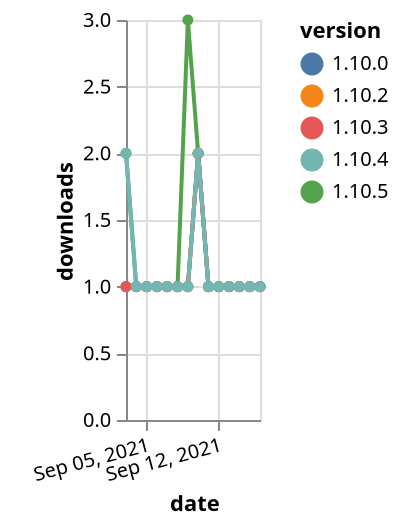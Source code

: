{"$schema": "https://vega.github.io/schema/vega-lite/v5.json", "description": "A simple bar chart with embedded data.", "data": {"values": [{"date": "2021-09-03", "total": 140, "delta": 1, "version": "1.10.2"}, {"date": "2021-09-04", "total": 141, "delta": 1, "version": "1.10.2"}, {"date": "2021-09-05", "total": 142, "delta": 1, "version": "1.10.2"}, {"date": "2021-09-06", "total": 143, "delta": 1, "version": "1.10.2"}, {"date": "2021-09-07", "total": 144, "delta": 1, "version": "1.10.2"}, {"date": "2021-09-08", "total": 145, "delta": 1, "version": "1.10.2"}, {"date": "2021-09-09", "total": 146, "delta": 1, "version": "1.10.2"}, {"date": "2021-09-10", "total": 148, "delta": 2, "version": "1.10.2"}, {"date": "2021-09-11", "total": 149, "delta": 1, "version": "1.10.2"}, {"date": "2021-09-12", "total": 150, "delta": 1, "version": "1.10.2"}, {"date": "2021-09-13", "total": 151, "delta": 1, "version": "1.10.2"}, {"date": "2021-09-14", "total": 152, "delta": 1, "version": "1.10.2"}, {"date": "2021-09-15", "total": 153, "delta": 1, "version": "1.10.2"}, {"date": "2021-09-16", "total": 154, "delta": 1, "version": "1.10.2"}, {"date": "2021-09-03", "total": 73, "delta": 2, "version": "1.10.5"}, {"date": "2021-09-04", "total": 74, "delta": 1, "version": "1.10.5"}, {"date": "2021-09-05", "total": 75, "delta": 1, "version": "1.10.5"}, {"date": "2021-09-06", "total": 76, "delta": 1, "version": "1.10.5"}, {"date": "2021-09-07", "total": 77, "delta": 1, "version": "1.10.5"}, {"date": "2021-09-08", "total": 78, "delta": 1, "version": "1.10.5"}, {"date": "2021-09-09", "total": 81, "delta": 3, "version": "1.10.5"}, {"date": "2021-09-10", "total": 83, "delta": 2, "version": "1.10.5"}, {"date": "2021-09-11", "total": 84, "delta": 1, "version": "1.10.5"}, {"date": "2021-09-12", "total": 85, "delta": 1, "version": "1.10.5"}, {"date": "2021-09-13", "total": 86, "delta": 1, "version": "1.10.5"}, {"date": "2021-09-14", "total": 87, "delta": 1, "version": "1.10.5"}, {"date": "2021-09-15", "total": 88, "delta": 1, "version": "1.10.5"}, {"date": "2021-09-16", "total": 89, "delta": 1, "version": "1.10.5"}, {"date": "2021-09-03", "total": 146, "delta": 1, "version": "1.10.0"}, {"date": "2021-09-04", "total": 147, "delta": 1, "version": "1.10.0"}, {"date": "2021-09-05", "total": 148, "delta": 1, "version": "1.10.0"}, {"date": "2021-09-06", "total": 149, "delta": 1, "version": "1.10.0"}, {"date": "2021-09-07", "total": 150, "delta": 1, "version": "1.10.0"}, {"date": "2021-09-08", "total": 151, "delta": 1, "version": "1.10.0"}, {"date": "2021-09-09", "total": 152, "delta": 1, "version": "1.10.0"}, {"date": "2021-09-10", "total": 154, "delta": 2, "version": "1.10.0"}, {"date": "2021-09-11", "total": 155, "delta": 1, "version": "1.10.0"}, {"date": "2021-09-12", "total": 156, "delta": 1, "version": "1.10.0"}, {"date": "2021-09-13", "total": 157, "delta": 1, "version": "1.10.0"}, {"date": "2021-09-14", "total": 158, "delta": 1, "version": "1.10.0"}, {"date": "2021-09-15", "total": 159, "delta": 1, "version": "1.10.0"}, {"date": "2021-09-16", "total": 160, "delta": 1, "version": "1.10.0"}, {"date": "2021-09-03", "total": 147, "delta": 1, "version": "1.10.3"}, {"date": "2021-09-04", "total": 148, "delta": 1, "version": "1.10.3"}, {"date": "2021-09-05", "total": 149, "delta": 1, "version": "1.10.3"}, {"date": "2021-09-06", "total": 150, "delta": 1, "version": "1.10.3"}, {"date": "2021-09-07", "total": 151, "delta": 1, "version": "1.10.3"}, {"date": "2021-09-08", "total": 152, "delta": 1, "version": "1.10.3"}, {"date": "2021-09-09", "total": 153, "delta": 1, "version": "1.10.3"}, {"date": "2021-09-10", "total": 155, "delta": 2, "version": "1.10.3"}, {"date": "2021-09-11", "total": 156, "delta": 1, "version": "1.10.3"}, {"date": "2021-09-12", "total": 157, "delta": 1, "version": "1.10.3"}, {"date": "2021-09-13", "total": 158, "delta": 1, "version": "1.10.3"}, {"date": "2021-09-14", "total": 159, "delta": 1, "version": "1.10.3"}, {"date": "2021-09-15", "total": 160, "delta": 1, "version": "1.10.3"}, {"date": "2021-09-16", "total": 161, "delta": 1, "version": "1.10.3"}, {"date": "2021-09-03", "total": 112, "delta": 2, "version": "1.10.4"}, {"date": "2021-09-04", "total": 113, "delta": 1, "version": "1.10.4"}, {"date": "2021-09-05", "total": 114, "delta": 1, "version": "1.10.4"}, {"date": "2021-09-06", "total": 115, "delta": 1, "version": "1.10.4"}, {"date": "2021-09-07", "total": 116, "delta": 1, "version": "1.10.4"}, {"date": "2021-09-08", "total": 117, "delta": 1, "version": "1.10.4"}, {"date": "2021-09-09", "total": 118, "delta": 1, "version": "1.10.4"}, {"date": "2021-09-10", "total": 120, "delta": 2, "version": "1.10.4"}, {"date": "2021-09-11", "total": 121, "delta": 1, "version": "1.10.4"}, {"date": "2021-09-12", "total": 122, "delta": 1, "version": "1.10.4"}, {"date": "2021-09-13", "total": 123, "delta": 1, "version": "1.10.4"}, {"date": "2021-09-14", "total": 124, "delta": 1, "version": "1.10.4"}, {"date": "2021-09-15", "total": 125, "delta": 1, "version": "1.10.4"}, {"date": "2021-09-16", "total": 126, "delta": 1, "version": "1.10.4"}]}, "width": "container", "mark": {"type": "line", "point": {"filled": true}}, "encoding": {"x": {"field": "date", "type": "temporal", "timeUnit": "yearmonthdate", "title": "date", "axis": {"labelAngle": -15}}, "y": {"field": "delta", "type": "quantitative", "title": "downloads"}, "color": {"field": "version", "type": "nominal"}, "tooltip": {"field": "delta"}}}